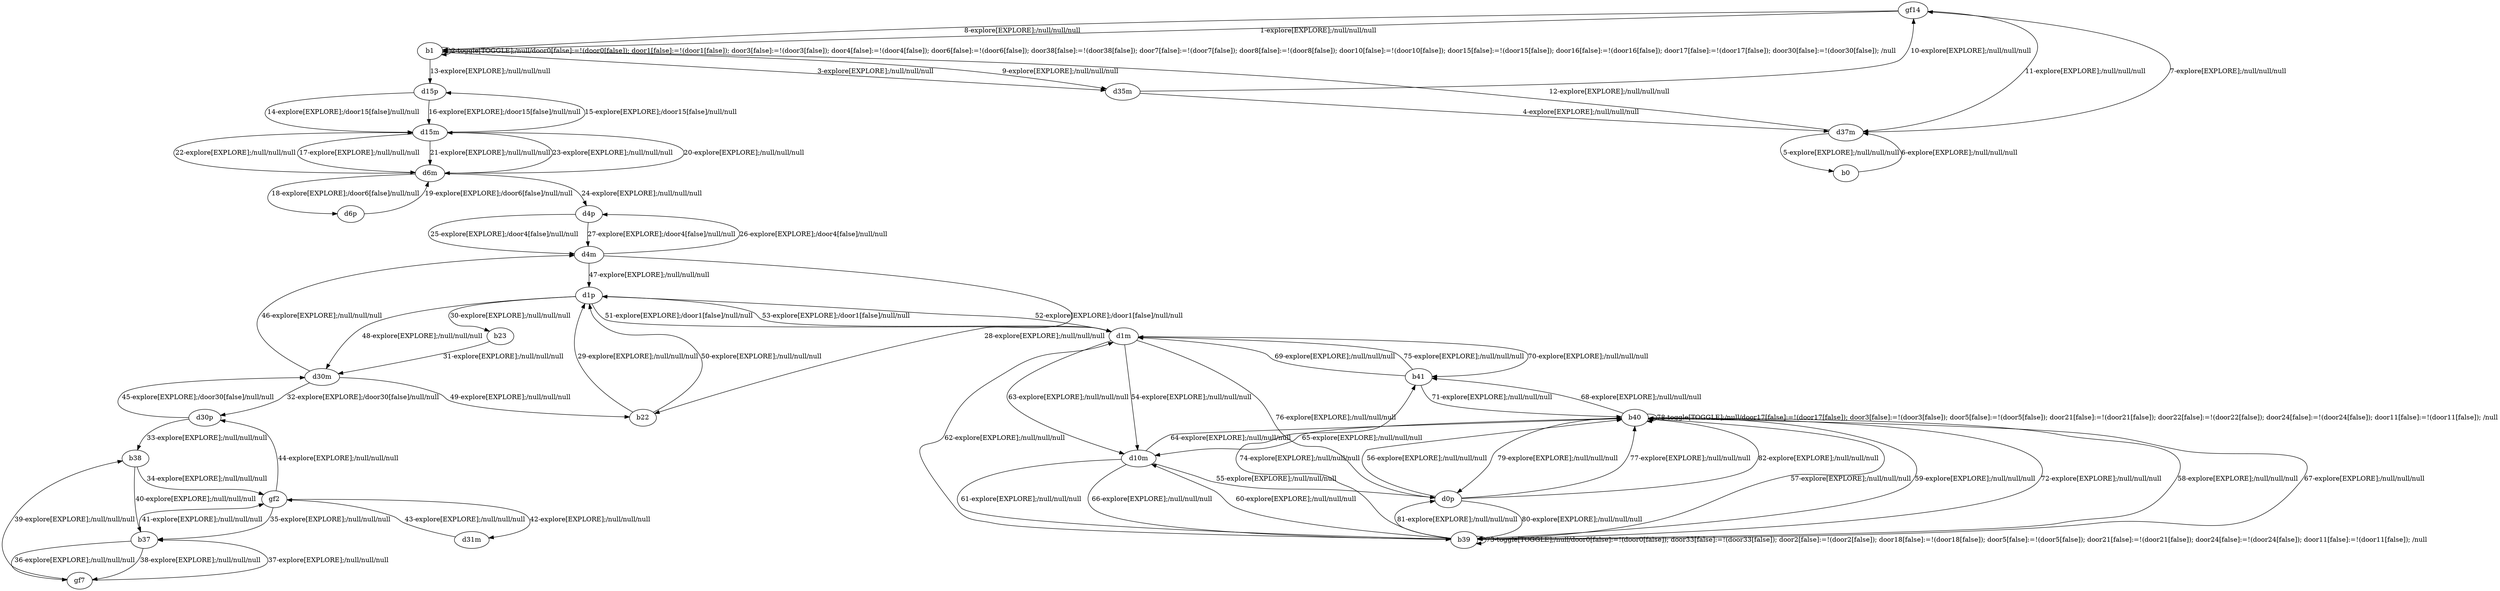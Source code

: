 # Total number of goals covered by this test: 1
# b39 --> d0p

digraph g {
"gf14" -> "b1" [label = "1-explore[EXPLORE];/null/null/null"];
"b1" -> "b1" [label = "2-toggle[TOGGLE];/null/door0[false]:=!(door0[false]); door1[false]:=!(door1[false]); door3[false]:=!(door3[false]); door4[false]:=!(door4[false]); door6[false]:=!(door6[false]); door38[false]:=!(door38[false]); door7[false]:=!(door7[false]); door8[false]:=!(door8[false]); door10[false]:=!(door10[false]); door15[false]:=!(door15[false]); door16[false]:=!(door16[false]); door17[false]:=!(door17[false]); door30[false]:=!(door30[false]); /null"];
"b1" -> "d35m" [label = "3-explore[EXPLORE];/null/null/null"];
"d35m" -> "d37m" [label = "4-explore[EXPLORE];/null/null/null"];
"d37m" -> "b0" [label = "5-explore[EXPLORE];/null/null/null"];
"b0" -> "d37m" [label = "6-explore[EXPLORE];/null/null/null"];
"d37m" -> "gf14" [label = "7-explore[EXPLORE];/null/null/null"];
"gf14" -> "b1" [label = "8-explore[EXPLORE];/null/null/null"];
"b1" -> "d35m" [label = "9-explore[EXPLORE];/null/null/null"];
"d35m" -> "gf14" [label = "10-explore[EXPLORE];/null/null/null"];
"gf14" -> "d37m" [label = "11-explore[EXPLORE];/null/null/null"];
"d37m" -> "b1" [label = "12-explore[EXPLORE];/null/null/null"];
"b1" -> "d15p" [label = "13-explore[EXPLORE];/null/null/null"];
"d15p" -> "d15m" [label = "14-explore[EXPLORE];/door15[false]/null/null"];
"d15m" -> "d15p" [label = "15-explore[EXPLORE];/door15[false]/null/null"];
"d15p" -> "d15m" [label = "16-explore[EXPLORE];/door15[false]/null/null"];
"d15m" -> "d6m" [label = "17-explore[EXPLORE];/null/null/null"];
"d6m" -> "d6p" [label = "18-explore[EXPLORE];/door6[false]/null/null"];
"d6p" -> "d6m" [label = "19-explore[EXPLORE];/door6[false]/null/null"];
"d6m" -> "d15m" [label = "20-explore[EXPLORE];/null/null/null"];
"d15m" -> "d6m" [label = "21-explore[EXPLORE];/null/null/null"];
"d6m" -> "d15m" [label = "22-explore[EXPLORE];/null/null/null"];
"d15m" -> "d6m" [label = "23-explore[EXPLORE];/null/null/null"];
"d6m" -> "d4p" [label = "24-explore[EXPLORE];/null/null/null"];
"d4p" -> "d4m" [label = "25-explore[EXPLORE];/door4[false]/null/null"];
"d4m" -> "d4p" [label = "26-explore[EXPLORE];/door4[false]/null/null"];
"d4p" -> "d4m" [label = "27-explore[EXPLORE];/door4[false]/null/null"];
"d4m" -> "b22" [label = "28-explore[EXPLORE];/null/null/null"];
"b22" -> "d1p" [label = "29-explore[EXPLORE];/null/null/null"];
"d1p" -> "b23" [label = "30-explore[EXPLORE];/null/null/null"];
"b23" -> "d30m" [label = "31-explore[EXPLORE];/null/null/null"];
"d30m" -> "d30p" [label = "32-explore[EXPLORE];/door30[false]/null/null"];
"d30p" -> "b38" [label = "33-explore[EXPLORE];/null/null/null"];
"b38" -> "gf2" [label = "34-explore[EXPLORE];/null/null/null"];
"gf2" -> "b37" [label = "35-explore[EXPLORE];/null/null/null"];
"b37" -> "gf7" [label = "36-explore[EXPLORE];/null/null/null"];
"gf7" -> "b37" [label = "37-explore[EXPLORE];/null/null/null"];
"b37" -> "gf7" [label = "38-explore[EXPLORE];/null/null/null"];
"gf7" -> "b38" [label = "39-explore[EXPLORE];/null/null/null"];
"b38" -> "b37" [label = "40-explore[EXPLORE];/null/null/null"];
"b37" -> "gf2" [label = "41-explore[EXPLORE];/null/null/null"];
"gf2" -> "d31m" [label = "42-explore[EXPLORE];/null/null/null"];
"d31m" -> "gf2" [label = "43-explore[EXPLORE];/null/null/null"];
"gf2" -> "d30p" [label = "44-explore[EXPLORE];/null/null/null"];
"d30p" -> "d30m" [label = "45-explore[EXPLORE];/door30[false]/null/null"];
"d30m" -> "d4m" [label = "46-explore[EXPLORE];/null/null/null"];
"d4m" -> "d1p" [label = "47-explore[EXPLORE];/null/null/null"];
"d1p" -> "d30m" [label = "48-explore[EXPLORE];/null/null/null"];
"d30m" -> "b22" [label = "49-explore[EXPLORE];/null/null/null"];
"b22" -> "d1p" [label = "50-explore[EXPLORE];/null/null/null"];
"d1p" -> "d1m" [label = "51-explore[EXPLORE];/door1[false]/null/null"];
"d1m" -> "d1p" [label = "52-explore[EXPLORE];/door1[false]/null/null"];
"d1p" -> "d1m" [label = "53-explore[EXPLORE];/door1[false]/null/null"];
"d1m" -> "d10m" [label = "54-explore[EXPLORE];/null/null/null"];
"d10m" -> "d0p" [label = "55-explore[EXPLORE];/null/null/null"];
"d0p" -> "b40" [label = "56-explore[EXPLORE];/null/null/null"];
"b40" -> "b39" [label = "57-explore[EXPLORE];/null/null/null"];
"b39" -> "b40" [label = "58-explore[EXPLORE];/null/null/null"];
"b40" -> "b39" [label = "59-explore[EXPLORE];/null/null/null"];
"b39" -> "d10m" [label = "60-explore[EXPLORE];/null/null/null"];
"d10m" -> "b39" [label = "61-explore[EXPLORE];/null/null/null"];
"b39" -> "d1m" [label = "62-explore[EXPLORE];/null/null/null"];
"d1m" -> "d10m" [label = "63-explore[EXPLORE];/null/null/null"];
"d10m" -> "b40" [label = "64-explore[EXPLORE];/null/null/null"];
"b40" -> "d10m" [label = "65-explore[EXPLORE];/null/null/null"];
"d10m" -> "b39" [label = "66-explore[EXPLORE];/null/null/null"];
"b39" -> "b40" [label = "67-explore[EXPLORE];/null/null/null"];
"b40" -> "b41" [label = "68-explore[EXPLORE];/null/null/null"];
"b41" -> "d1m" [label = "69-explore[EXPLORE];/null/null/null"];
"d1m" -> "b41" [label = "70-explore[EXPLORE];/null/null/null"];
"b41" -> "b40" [label = "71-explore[EXPLORE];/null/null/null"];
"b40" -> "b39" [label = "72-explore[EXPLORE];/null/null/null"];
"b39" -> "b39" [label = "73-toggle[TOGGLE];/null/door0[false]:=!(door0[false]); door33[false]:=!(door33[false]); door2[false]:=!(door2[false]); door18[false]:=!(door18[false]); door5[false]:=!(door5[false]); door21[false]:=!(door21[false]); door24[false]:=!(door24[false]); door11[false]:=!(door11[false]); /null"];
"b39" -> "b41" [label = "74-explore[EXPLORE];/null/null/null"];
"b41" -> "d1m" [label = "75-explore[EXPLORE];/null/null/null"];
"d1m" -> "d0p" [label = "76-explore[EXPLORE];/null/null/null"];
"d0p" -> "b40" [label = "77-explore[EXPLORE];/null/null/null"];
"b40" -> "b40" [label = "78-toggle[TOGGLE];/null/door17[false]:=!(door17[false]); door3[false]:=!(door3[false]); door5[false]:=!(door5[false]); door21[false]:=!(door21[false]); door22[false]:=!(door22[false]); door24[false]:=!(door24[false]); door11[false]:=!(door11[false]); /null"];
"b40" -> "d0p" [label = "79-explore[EXPLORE];/null/null/null"];
"d0p" -> "b39" [label = "80-explore[EXPLORE];/null/null/null"];
"b39" -> "d0p" [label = "81-explore[EXPLORE];/null/null/null"];
"d0p" -> "b40" [label = "82-explore[EXPLORE];/null/null/null"];
}